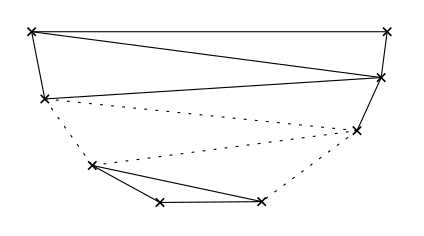 <?xml version="1.0"?>
<!DOCTYPE ipe SYSTEM "ipe.dtd">
<ipe version="70005" creator="Ipe 7.1.1">
<info created="D:20130606152320" modified="D:20130612113736"/>
<ipestyle name="basic">
<symbol name="arrow/arc(spx)">
<path stroke="sym-stroke" fill="sym-stroke" pen="sym-pen">
0 0 m
-1 0.333 l
-1 -0.333 l
h
</path>
</symbol>
<symbol name="arrow/farc(spx)">
<path stroke="sym-stroke" fill="white" pen="sym-pen">
0 0 m
-1 0.333 l
-1 -0.333 l
h
</path>
</symbol>
<symbol name="mark/circle(sx)" transformations="translations">
<path fill="sym-stroke">
0.6 0 0 0.6 0 0 e
0.4 0 0 0.4 0 0 e
</path>
</symbol>
<symbol name="mark/disk(sx)" transformations="translations">
<path fill="sym-stroke">
0.6 0 0 0.6 0 0 e
</path>
</symbol>
<symbol name="mark/fdisk(sfx)" transformations="translations">
<group>
<path fill="sym-fill">
0.5 0 0 0.5 0 0 e
</path>
<path fill="sym-stroke" fillrule="eofill">
0.6 0 0 0.6 0 0 e
0.4 0 0 0.4 0 0 e
</path>
</group>
</symbol>
<symbol name="mark/box(sx)" transformations="translations">
<path fill="sym-stroke" fillrule="eofill">
-0.6 -0.6 m
0.6 -0.6 l
0.6 0.6 l
-0.6 0.6 l
h
-0.4 -0.4 m
0.4 -0.4 l
0.4 0.4 l
-0.4 0.4 l
h
</path>
</symbol>
<symbol name="mark/square(sx)" transformations="translations">
<path fill="sym-stroke">
-0.6 -0.6 m
0.6 -0.6 l
0.6 0.6 l
-0.6 0.6 l
h
</path>
</symbol>
<symbol name="mark/fsquare(sfx)" transformations="translations">
<group>
<path fill="sym-fill">
-0.5 -0.5 m
0.5 -0.5 l
0.5 0.5 l
-0.5 0.5 l
h
</path>
<path fill="sym-stroke" fillrule="eofill">
-0.6 -0.6 m
0.6 -0.6 l
0.6 0.6 l
-0.6 0.6 l
h
-0.4 -0.4 m
0.4 -0.4 l
0.4 0.4 l
-0.4 0.4 l
h
</path>
</group>
</symbol>
<symbol name="mark/cross(sx)" transformations="translations">
<group>
<path fill="sym-stroke">
-0.43 -0.57 m
0.57 0.43 l
0.43 0.57 l
-0.57 -0.43 l
h
</path>
<path fill="sym-stroke">
-0.43 0.57 m
0.57 -0.43 l
0.43 -0.57 l
-0.57 0.43 l
h
</path>
</group>
</symbol>
<symbol name="arrow/fnormal(spx)">
<path stroke="sym-stroke" fill="white" pen="sym-pen">
0 0 m
-1 0.333 l
-1 -0.333 l
h
</path>
</symbol>
<symbol name="arrow/pointed(spx)">
<path stroke="sym-stroke" fill="sym-stroke" pen="sym-pen">
0 0 m
-1 0.333 l
-0.8 0 l
-1 -0.333 l
h
</path>
</symbol>
<symbol name="arrow/fpointed(spx)">
<path stroke="sym-stroke" fill="white" pen="sym-pen">
0 0 m
-1 0.333 l
-0.8 0 l
-1 -0.333 l
h
</path>
</symbol>
<symbol name="arrow/linear(spx)">
<path stroke="sym-stroke" pen="sym-pen">
-1 0.333 m
0 0 l
-1 -0.333 l
</path>
</symbol>
<symbol name="arrow/fdouble(spx)">
<path stroke="sym-stroke" fill="white" pen="sym-pen">
0 0 m
-1 0.333 l
-1 -0.333 l
h
-1 0 m
-2 0.333 l
-2 -0.333 l
h
</path>
</symbol>
<symbol name="arrow/double(spx)">
<path stroke="sym-stroke" fill="sym-stroke" pen="sym-pen">
0 0 m
-1 0.333 l
-1 -0.333 l
h
-1 0 m
-2 0.333 l
-2 -0.333 l
h
</path>
</symbol>
<pen name="heavier" value="0.8"/>
<pen name="fat" value="1.2"/>
<pen name="ultrafat" value="2"/>
<symbolsize name="large" value="5"/>
<symbolsize name="small" value="2"/>
<symbolsize name="tiny" value="1.1"/>
<arrowsize name="large" value="10"/>
<arrowsize name="small" value="5"/>
<arrowsize name="tiny" value="3"/>
<color name="red" value="1 0 0"/>
<color name="green" value="0 1 0"/>
<color name="blue" value="0 0 1"/>
<color name="yellow" value="1 1 0"/>
<color name="orange" value="1 0.647 0"/>
<color name="gold" value="1 0.843 0"/>
<color name="purple" value="0.627 0.125 0.941"/>
<color name="gray" value="0.745"/>
<color name="brown" value="0.647 0.165 0.165"/>
<color name="navy" value="0 0 0.502"/>
<color name="pink" value="1 0.753 0.796"/>
<color name="seagreen" value="0.18 0.545 0.341"/>
<color name="turquoise" value="0.251 0.878 0.816"/>
<color name="violet" value="0.933 0.51 0.933"/>
<color name="darkblue" value="0 0 0.545"/>
<color name="darkcyan" value="0 0.545 0.545"/>
<color name="darkgray" value="0.663"/>
<color name="darkgreen" value="0 0.392 0"/>
<color name="darkmagenta" value="0.545 0 0.545"/>
<color name="darkorange" value="1 0.549 0"/>
<color name="darkred" value="0.545 0 0"/>
<color name="lightblue" value="0.678 0.847 0.902"/>
<color name="lightcyan" value="0.878 1 1"/>
<color name="lightgray" value="0.827"/>
<color name="lightgreen" value="0.565 0.933 0.565"/>
<color name="lightyellow" value="1 1 0.878"/>
<dashstyle name="dashed" value="[4] 0"/>
<dashstyle name="dotted" value="[1 3] 0"/>
<dashstyle name="dash dotted" value="[4 2 1 2] 0"/>
<dashstyle name="dash dot dotted" value="[4 2 1 2 1 2] 0"/>
<textsize name="large" value="\large"/>
<textsize name="small" value="\small"/>
<textsize name="tiny" value="\tiny"/>
<textsize name="Large" value="\Large"/>
<textsize name="LARGE" value="\LARGE"/>
<textsize name="huge" value="\huge"/>
<textsize name="Huge" value="\Huge"/>
<textsize name="footnote" value="\footnotesize"/>
<textstyle name="center" begin="\begin{center}" end="\end{center}"/>
<textstyle name="itemize" begin="\begin{itemize}" end="\end{itemize}"/>
<textstyle name="item" begin="\begin{itemize}\item{}" end="\end{itemize}"/>
<gridsize name="4 pts" value="4"/>
<gridsize name="8 pts (~3 mm)" value="8"/>
<gridsize name="16 pts (~6 mm)" value="16"/>
<gridsize name="32 pts (~12 mm)" value="32"/>
<gridsize name="10 pts (~3.5 mm)" value="10"/>
<gridsize name="20 pts (~7 mm)" value="20"/>
<gridsize name="14 pts (~5 mm)" value="14"/>
<gridsize name="28 pts (~10 mm)" value="28"/>
<gridsize name="56 pts (~20 mm)" value="56"/>
<anglesize name="90 deg" value="90"/>
<anglesize name="60 deg" value="60"/>
<anglesize name="45 deg" value="45"/>
<anglesize name="30 deg" value="30"/>
<anglesize name="22.5 deg" value="22.5"/>
<tiling name="falling" angle="-60" step="4" width="1"/>
<tiling name="rising" angle="30" step="4" width="1"/>
</ipestyle>
<page>
<layer name="alpha"/>
<layer name="beta"/>
<layer name="gamma"/>
<view layers="beta" active="beta"/>
<view layers="gamma" active="gamma"/>
<path layer="beta" stroke="black">
128 640 m
256 640 l
</path>
<use name="mark/cross(sx)" pos="253.835 623.495" size="normal" stroke="black"/>
<use name="mark/cross(sx)" pos="128 640" size="normal" stroke="black"/>
<use name="mark/cross(sx)" pos="256 640" size="normal" stroke="black"/>
<use matrix="1 0 0 1 4.96538 6.51687" name="mark/cross(sx)" pos="240.167 597.858" size="normal" stroke="black"/>
<path stroke="black">
256 640 m
253.835 623.495 l
</path>
<path stroke="black">
128 640 m
253.835 623.495 l
</path>
<use name="mark/cross(sx)" pos="132.752 615.8" size="normal" stroke="black"/>
<path stroke="black">
253.835 623.495 m
132.752 615.8 l
</path>
<path stroke="black">
128 640 m
132.752 615.8 l
</path>
<use name="mark/cross(sx)" pos="210.836 578.834" size="normal" stroke="black"/>
<use name="mark/cross(sx)" pos="174.194 578.527" size="normal" stroke="black"/>
<use name="mark/cross(sx)" pos="149.837 591.852" size="normal" stroke="black"/>
<path stroke="black" dash="dotted">
132.752 615.8 m
245.132 604.375 l
149.837 591.852 l
</path>
<path stroke="black">
149.837 591.852 m
210.836 578.834 l
174.194 578.527 l
</path>
<path stroke="black">
174.194 578.527 m
149.837 591.852 l
</path>
<path stroke="black" dash="dotted">
132.752 615.8 m
149.837 591.852 l
</path>
<path stroke="black">
253.835 623.495 m
245.132 604.375 l
</path>
<path stroke="black" dash="dotted">
245.132 604.375 m
210.836 578.834 l
</path>
<use layer="gamma" matrix="1 0 0 1 0.00020767 -0.00024907" name="mark/disk(sx)" pos="228.722 633.365" size="normal" stroke="black"/>
<use matrix="1 0 0 1 0.00020767 -0.00024907" name="mark/disk(sx)" pos="152.778 625.821" size="normal" stroke="black"/>
<use matrix="1 0 0 1 0.00020767 -0.00024907" name="mark/disk(sx)" pos="226.961 613.248" size="normal" stroke="black"/>
<use matrix="1 0 0 1 -7.04097 -0.25172" name="mark/circle(sx)" pos="171.135 602.937" size="normal" stroke="black"/>
<use name="mark/circle(sx)" pos="209.107 591.118" size="normal" stroke="black"/>
<use name="mark/disk(sx)" pos="175.41 583.071" size="normal" stroke="black"/>
<path stroke="black">
228.722 633.365 m
228.722 651.22 l
</path>
<path stroke="black">
228.722 633.365 m
268.957 633.365 l
</path>
<path stroke="black">
228.722 633.365 m
152.778 625.821 l
</path>
<path stroke="black">
152.778 625.821 m
116.817 625.821 l
</path>
<path stroke="black">
152.778 625.821 m
226.961 613.248 l
</path>
<path stroke="black">
226.961 613.248 m
266.442 613.248 l
</path>
<path stroke="black" dash="dotted">
226.961 613.248 m
164.094 602.685 l
</path>
<path stroke="black" dash="dotted">
164.094 602.685 m
119.583 602.686 l
</path>
<path stroke="black" dash="dotted">
164.094 602.685 m
209.107 591.118 l
</path>
<path stroke="black" dash="dotted">
209.107 591.118 m
265.939 591.118 l
</path>
<path stroke="black">
209.107 591.118 m
175.41 583.071 l
</path>
<path stroke="black">
175.41 583.071 m
123.356 583.071 l
</path>
<path stroke="black">
175.41 583.071 m
175.41 566.977 l
</path>
<path layer="alpha" stroke="black">
128 640 m
160 640 l
192 640 l
</path>
<path stroke="black" dash="dotted">
192 640 m
224 640 l
256 640 l
</path>
<use name="mark/disk(sx)" pos="128 640" size="normal" stroke="black"/>
<use name="mark/disk(sx)" pos="160 640" size="normal" stroke="black"/>
<use name="mark/disk(sx)" pos="192 640" size="normal" stroke="black"/>
<use name="mark/circle(sx)" pos="256 640" size="normal" stroke="black"/>
<path stroke="black">
128 640 m
112 656 l
</path>
<path stroke="black">
128 640 m
112 624 l
</path>
<path stroke="black">
160 640 m
160 656 l
</path>
<path stroke="black">
192 640 m
192 624 l
</path>
<use name="mark/circle(sx)" pos="224 640" size="normal" stroke="black"/>
<path stroke="black" dash="dotted">
224 640 m
224 656 l
</path>
<path stroke="black" dash="dotted" cap="1">
224 656 m
224 656 l
</path>
<path stroke="black">
256 640 m
288 640 l
</path>
<use name="mark/disk(sx)" pos="288 640" size="normal" stroke="black"/>
<path stroke="black">
288 640 m
304 656 l
</path>
<path stroke="black">
288 640 m
304 624 l
</path>
<path stroke="black" dash="dotted">
256 640 m
256 624 l
</path>
</page>
</ipe>
